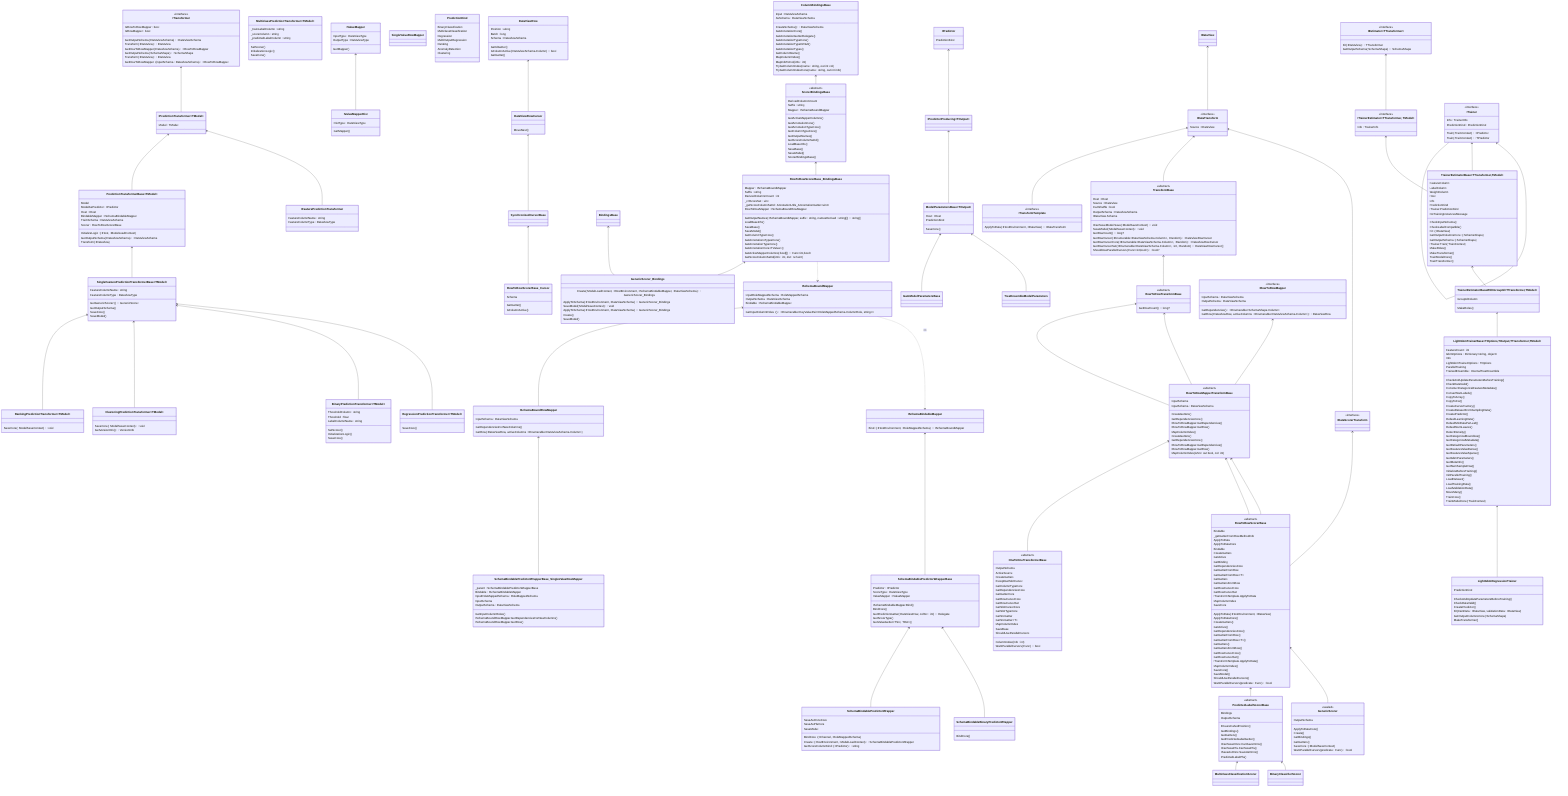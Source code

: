 classDiagram 

    class ITransformer {
      GetOutputSchema(:DataViewSchema) : DataViewSchema
      Transform(:IDataView) : IDataView
      IsRowToRowMapper : bool
      GetRowToRowMapper(:DataViewSchema) : IRowToRowMapper
    }
    <<interface>> ITransformer

    class IPredictionTransformer~TModel~ {
      Model : TModel
    }

    ITransformer <-- IPredictionTransformer~TModel~
    
    class IFeaturePredictionTransformer {
        FeatureColumnName : string
        FeatureColumnType : DataViewType
    }

    IPredictionTransformer~TModel~ <-- IFeaturePredictionTransformer

    class PredictionTransformerBase~TModel~ {
        Model 
        ModelAsPredictor : IPredictor
        Host : IHost
        BindableMapper : ISchemaBindableMapper
        TrainSchema : DataViewSchema
        Scorer : RowToRowScorerBase
        InitializeLogic : (:IHost, :ModelLoadContext)
        GetOutputSchema(:DataViewSchema) : DataViewSchema
        Transform( :IDataView )
    }
    class SingleFeaturePredictionTransformerBase~TModel~ {
        FeatureColumnName : string
        FeatureColumnType : DataViewType
        GetGenericScorer: () : GenericScorer
        GetOutputSchema()
        SaveCore()
        SaveModel()
    }
    class RegressionPredictionTransformer~TModel~ {
        SaveCore()
    }
    class BinaryPredictionTransformer~TModel~ {
        ThresholdColumn : string
        Threshold : float
        LabelColumnName : string
        SetScorer() 
        InitializationLogic()
        SaveCore()
    }
    class MulticlassPredictionTransformer~TModel~ {
        _trainLabelColumn : string
        _scoreColumn : string
        _predictedLabelColumn : string
        SetScorer() 
        InitializationLogic()
        SaveCore()
    }
    class ClusteringPredictionTransformer~TModel~ {
        SaveCore(: ModelSaveContext) : void
        GetVersionInfo() : VersionInfo
    }
    class RankingPredictionTransformer~TModel~ {
        SaveCore(: ModelSaveContext) : void
    }

    IPredictionTransformer~TModel~ <-- PredictionTransformerBase  
    PredictionTransformerBase <-- SingleFeaturePredictionTransformerBase~TModel~
    SingleFeaturePredictionTransformerBase~TModel~ <-- RegressionPredictionTransformer~TModel~
    SingleFeaturePredictionTransformerBase~TModel~ <-- BinaryPredictionTransformer~TModel~
    SingleFeaturePredictionTransformerBase~TModel~ <-- ClusteringPredictionTransformer~TModel~
    SingleFeaturePredictionTransformerBase~TModel~ <-- RankingPredictionTransformer~TModel~

    class IValueMapper {
        InputType : DataViewType
        OutputType : DataViewType
        GetMapper()
    }
    class IValueMapperDist {
        DistType : DataViewType
        GetMapper()
    }
    IValueMapper <-- IValueMapperDist

    class ISchemaBindableMapper {
      Bind : (:IHostEnvironment, :RoleMappedSchema) : ISchemaBoundMapper
    }
    class SchemaBindablePredictorWrapperBase {
    Predictor : IPredictor
    ScoreType : DataViewType
    ValueMapper : IValueMapper
    ISchemaBindableMapper.Bind()
    BindCore()
    GetPredictionGetter(:DataViewRow, colSrc : int) : Delegate
    GetScoreType()
    GetValueGetter~TSrc, TDst~()
    }
    class SchemaBindablePredictorWrapper {
    BindCore : (:IChannel, :RoleMappedSchema)
    Create : (:HostEnvironment, :ModelLoadContext) : SchemaBindablePredictorWrapper
    GetScoreColumnKind : (:IPredictor) : string
    SaveAsOnnxCore
    SaveAsPfaCore
    SaveModel    
    }
    class SchemaBindableBinaryPredictorWrapper {
        BindCore()
    }
    ISchemaBindableMapper <-- SchemaBindablePredictorWrapperBase
    SchemaBindablePredictorWrapperBase <-- SchemaBindableBinaryPredictorWrapper 
    SchemaBindablePredictorWrapperBase <-- SchemaBindablePredictorWrapper 

    class SingleValueRowMapper

    class PredictionKind {
    BinaryClassification
    MulticlassClassification
    Regression
    MultiOutputRegression
    Ranking
    AnomalyDetection
    Clustering
    }

    %% The transform tree

    class IDataView
    class IDataTransform {
      Source : IDataView
    }
    <<interface>> IDataTransform
    class TransformBase {
        Host : IHost 
        Source : IDataView
        CanShuffle : bool
        OutputSchema : DataViewSchema
        IDataView.Schema
        ICanSaveModel.Save(:ModelSaveContext) : void
        SaveModel(:ModelSaveContext) : void
        GetRowCount() : long?
        GetRowCursor(:IEnumerable~DataViewSchema.Column~, :Random) : DataViewRowCursor
        GetRowCursorCore(:IEnumerable~DataViewSchema.Column~, :Random) : DataViewRowCursor
        GetRowCursorSet(:IEnumerable~DataViewSchema.Column~, :int, :Random) : DataViewRowCursor[]
        ShouldUseParallelCursors(:Func~int,bool~) : bool?
    }
    <<abstract>> TransformBase
    class RowToRowTransformBase {
      GetRowCount() : long?
    }
    <<abstract>> RowToRowTransformBase
    class RowToRowMapperTransformBase {
      InputSchema
      CreateGetters()
      GetDependenciesCore()
      IRowToRowMapper.GetDependencies()
      IRowToRowMapper.GetRow()
      MapColumnIndex()
    }

    class IDataScorerTransform {
    }
    <<interface>> IDataScorerTransform
    IDataTransform <-- IDataScorerTransform

    class RowToRowScorerBase {
      Bindable
      ApplyToData (:IHostEnvironment, :IDataView)
      ApplyToDataCore()
      CreateGetters()
      GetActive()
      GetDependenciesCore()
      GetGetterFromRow()
      GetGetterFromRow~T~()
      GetGetters()
      GetGettersFromRow()
      GetRowCursorCore()
      GetRowCursorSet()
      ITransformTemplate.ApplyToData()
      MapColumnIndex()
      SaveCore()
      SaveModel()
      ShouldUseParallelCursors()
      WantParallelCursors(predicate : Func<int, bool>) : bool
    }
    <<abstract>> RowToRowScorerBase
    IDataScorerTransform <-- RowToRowScorerBase

    class GenericScorer {
      OutputSchema
      ApplyToDataCore()
      Create()
      GetBindings()
      GetGetters()
      SaveCore : (:ModelSaveContext)
      WantParallelCursors(predicate : Func<int, bool>) : bool
    }
    <<sealed>> GenericScorer

    class GenericScorer_Bindings {
      Create(:ModelLoadContext, :IHostEnvironment, :ISchemaBindableMapper, :DataViewSchema) : GenericScorer_Bindings
      ApplyToSchema(:IHostEnvironment, :DataViewSchema) : GenericScorer_Bindings
      SaveModel(:ModelSaveContext) : void
    }

    BindingsBase <-- GenericScorer_Bindings
    
    class BinaryClassifierScorer
    class PredictedLabelScorerBase {
        Bindings
        OutputSchema
        EnsureCahedPosition()
        GetBindings()
        GetGetters()
        GetPredictedLabelGetter()
        ICanSaveOnnx.CanSaveOnnx()
        ICanSavePfa.CanSavePfa()
        ISaveAsOnnx.SaveAsOnnx()
        PredictedLabelPfa()
    }
    IDataView <-- IDataTransform
    IDataTransform <-- TransformBase
    TransformBase <-- RowToRowTransformBase
    RowToRowTransformBase <-- RowToRowMapperTransformBase 
    RowToRowMapperTransformBase <-- RowToRowScorerBase
    RowToRowScorerBase <-- GenericScorer
    PredictedLabelScorerBase <-- BinaryClassifierScorer
    RowToRowScorerBase <-- PredictedLabelScorerBase

    class BinaryClassifierScorer
    class PredictedLabelScorerBase

    class GenericScorer_Bindings {
      ApplyToSchema(:IHostEnvironment, :DataViewSchema) : GenericScorer_Bindings 
      Create()
      SaveModel()
    }
    class RowToRowScorerBase_BindingsBase {
      Mapper : ISchemaBoundMapper
      Suffix : string
      DerivedColumnnCount : int
      _crtScoreSet : uint
      _getScoreColumnSetId : AnnotationUtils_AnnontationGetter~uint~
      RowToRowMapper : ISchemaBoundRowMapper
      GetOutputNames(:ISchemaBoundMapper, suffix : string, namesDerived : string[]) : string[]
      LoadBaseInfo()
      SaveBase()
      SaveModel()
      GetColumnTypeCore()
      GetAnnotationsTypesCore()
      GetAnnotationTypeCore()
      GetAnnotationCore~TValue~()
      GetActiveMapperColumns(:bool[]) : Func~int,bool~
      GetScoreColumnSetId(iinfo : int, dst : ref uint)
    }
    RowToRowScorerBase_BindingsBase ..> ISchemaBoundMapper
    class ScorerBindingsBase {
      DerivedColumnnCount
      Suffix : string
      Mapper : ISchemaBoundMapper
      GetActiveMapperColumns()
      GetAnnotationCore()
      GetAnnotationTypeCore()
      GetColumnTypeCore()
      GetOutputNames()
      GetScoreColumnSetId()
      LoadBaseInfo()
      SaveBase()
      SaveModel()
      ScorerBindingsBase()
    }
    <<abstract>> ScorerBindingsBase
    class ColumnBindingsBase {
      Input : DataViewSchema
      AsSchema : DataViewSchema
      CreateSchema() : DataViewSchema
      GetAnnotationCore()
      GetAnnotationGetterDelegate()
      GetAnnotationTypeCore()
      GetAnnotationTypeOrNull()
      GetAnnotationTypes()
      GetColumnName()
      MapColumnIndex()
      MapInfoToCol(iinfo : int)
      TryGetColumnIndex(name : string, out int col)
      TryGetColumnIndexCore(name : string, out int info)
    }
    RowToRowScorerBase_BindingsBase <-- GenericScorer_Bindings
    ScorerBindingsBase <-- RowToRowScorerBase_BindingsBase
    ColumnBindingsBase <-- ScorerBindingsBase

    class DataViewRow {
      Position : ulong
      Batch : long
      Schema : DataViewSchema
      GetIdGetter()
      IsColumnActive(:DataViewSchema.Column) : bool
      GetGetter()
    }
    class DataViewRowCursor {
      MoveNext()
    }
    class SynchronizedCursorBase
    class RowToRowScorerBase_Cursor {
      Schema
      GetGetter()
      IsColumnActive()
    }
    DataViewRow <-- DataViewRowCursor
    DataViewRowCursor <-- SynchronizedCursorBase
    SynchronizedCursorBase <-- RowToRowScorerBase_Cursor

    class IPredictor {
        PredictionKind
    }
    class IPredictorProducing~TOutput~
    class ModelParametersBase~TOutput~ {
        Host : IHost 
        PredictionKind
        SaveCore()
    }
    class TreeEnsembleModelParameters
    class GamModelParametersBase
    IPredictor <-- IPredictorProducing
    IPredictorProducing <-- ModelParametersBase 
    ModelParametersBase <-- TreeEnsembleModelParameters
    ModelParametersBase <-- GamModelParametersBase

    class ISchemaBoundMapper {
      InputRoleMappedSchema : RoleMappedSchema
      OutputSchema : DataViewSchema
      Bindable : ISchemaBindableMapper
      GetInputColumnRoles : () : IEnumerable~KeyValuePair~RoleMappedSchema.ColumnRole, string~~
    }
    ISchemaBoundMapper ..> ISchemaBindableMapper : <<use>>
    class ISchemaBoundRowMapper {
        InputSchema : DataViewSchema
        GetDependenciesForNewColumns()
        GetRow(:DataViewRow, activeColumns : IEnumerable~DataViewSchema.Column~)
    }
    class SchemaBindablePredictorWrapperBase_SingleValueRowMapper {
        _parent : SchemaBindablePredictorWrapperBase
        Bindable : ISchemaBindableMapper
        InputRoleMappedSchema : RoleMappedSchema
        InputSchema
        OutputSchema : DataViewSchema
        GetInputColumnRoles()
        ISchemaBoundRowMapper.GetDependenciesForNewColumns()
        ISchemaBoundRowMapper.GetRow()
    }
    ISchemaBoundMapper <-- ISchemaBoundRowMapper
    ISchemaBoundRowMapper <-- SchemaBindablePredictorWrapperBase_SingleValueRowMapper

    class IRowToRowMapper {
      InputSchema : DataViewSchema
      OutputSchema : DataViewSchema
      GetDependencies() : IEnumerable~SchemaShape.Column~ 
      GetRow(:DataViewRow, activeColumns : IEnumerable~DataViewSchema.Column~) : DataViewRow
    }
    <<interface>> IRowToRowMapper

    class IEstimator~TTransformer~ {
      Fit(:IDataView) : TTransformer
      GetOutputSchema(:SchemaShape) : SchemaShape
    }
    <<interface>> IEstimator~TTransformer~

    class ITransformer {
      GetOutputSchema(:SchemaShape) : SchemaShape
      Transform(:IDataView) : IDataView
      IsRowMapper : bool
      GetRowToRowMapper :(inputSchema : DataViewSchema) : IRowToRowMapper
    }    

    class ITrainerEstimator~TTransformer, TModel~ {
      Info : TrainerInfo
    }
    <<interface>> ITrainerEstimator~TTransformer, TModel~
    IEstimator~TTransformer~ <-- ITrainerEstimator~TTransformer, TModel~

    class ITrainer {
      Info : TrainerInfo
      PredictionKind : PredictionKind
      Train(:TrainContext) : IPredictor
    }
    <<interface>> ITrainer

    class ITrainer~TPredictor~ {
      Train(:TrainContext) : TPredictor
    }
    <<interface>> ITrainer~TPredictor~ 
    ITrainer <-- ITrainer~TPredictor~ 

    class TrainerEstimatorBase~TTransformer,TModel~ {
      FeatureColumn
      LabelColumn
      WeightColumn
      Host
      Info
      PredictionKind
      ITrainer.PredictionKind
      NoTrainingInstancesMessage
      CheckInputSchema()
      CheckLabelCompatible()
      Fit : (:IDataView) 
      GetOutputColumnsCore : (:SchemaShape)
      GetOutputSchema : (:SchemaShape)
      ITrainer.Train(:TrainContext)
      MakeRoles()
      MakeTransformer()
      TrainModelCore()
      TrainTransformer()
    }
    ITrainerEstimator~TTransformer, TModel~ <-- TrainerEstimatorBase~TTransformer,TModel~
    ITrainer~TPredictor~ <-- TrainerEstimatorBase~TTransformer,TModel~

    class TrainerEstimatorBaseWithGroupId~TTransformer,TModel~ {
        GroupIdColumn
        MakeRoles()
    }
    TrainerEstimatorBase~TTransformer,TModel~  <-- TrainerEstimatorBaseWithGroupId~TTransformer,TModel~

    class LightGbmTrainerBase~TOptions,TOutput,TTransformer,TModel~ {
      FeatureCount : int
      GbmOptions : Dictionary~string, object~
      Info
      LightGbmTrainerOptions : TOptions
      ParallelTraining
      TrainedEnsemble : InternalTreeEnsemble
      CheckAndUpdateParametersBeforeTraining()
      CheckDataValid()
      ConstructCategoricalFeatureMetadata()
      ConvertNanLabels()
      CopyToArray()
      CopyToCsr()
      CreateCursorFactory()
      CreateDatasetFromSamplingData()
      CreatePredictor()
      DefaultLearningRate()
      DefaultMinDataPerLeaf()
      DefaultNumLeaves()
      DetectDensity()
      GetCategoricalBoundires()
      GetCategoricalMetadata()
      GetDefaultParameters()
      GetFeatureValueDense()
      GetFeatureValueSparse()
      GetGbmParameters()
      GetMetaInfo()
      GetNumSampleRow()
      InitializeBeforeTraining()
      InitParallelTraining()
      LoadDataset()
      LoadTrainingData()
      LoadValidationData()
      MoveMany()
      TrainCore()
      TrainModelCore(:TrainContext)
    }
    TrainerEstimatorBaseWithGroupId~TTransformer,TModel~ <-- LightGbmTrainerBase~TOptions,TOutput,TTransformer,TModel~

    class LightGbmRegressionTrainer {
      PredictionKind
      CheckAndUpdateParametersBeforeTraining()
      CheckDataValid()
      CreatePredictor()
      Fit(trainData : IDataView, validationData : IDataView)
      GetOutputColumnsCore(:SchemaShape)
      MakeTransformer()
    }
    LightGbmTrainerBase~TOptions,float,TTransformer,TModel~ <-- LightGbmRegressionTrainer

    class ITransformTemplate {
      ApplyToData(:IHostEnvironment, :IDataView) : IDataTransform
    }
    <<interface>> ITransformTemplate
    IDataTransform <-- ITransformTemplate
    class IDataScorerTransform {
    }
    <<interface>> IDataScorerTransform
    class RowToRowMapperTransformBase {
      InputSchema : DataViewSchema
      CreateGetters()
      GetDependenciesCore()
      IRowToRowMapper.GetDependencies()
      IRowToRowMapper.GetRow()
      MapColumnIndex(isSrc: out bool, col: int)
    }
    <<abstract>> RowToRowMapperTransformBase
    RowToRowTransformBase <-- RowToRowMapperTransformBase
    IRowToRowMapper <-- RowToRowMapperTransformBase
    class RowToRowScorerBase {
      _getGetterFromRowMethodInfo
      ApplyToData
      ApplyToDataCore
      Bindable
      CreateGetters
      GetActive
      GetBinding
      GetDependenciesCore
      GetGetterFromRow
      GetGetterFromRow~T~
      GetGetters
      GetGettersFromRow
      GetRowCursorCore
      GetRowCursorSet
      ITransformTemplate.ApplyToData
      MapColumnIndex
      SaveCore
    }
    <<abstract>> RowToRowScorerBase
    RowToRowMapperTransformBase <-- RowToRowScorerBase
    class PredictedLabelScorerBase {
    }
    <<abstract>> PredictedLabelScorerBase

    class MulticlassClassificationScorer {
    }
    PredictedLabelScorerBase <-- MulticlassClassificationScorer 
    
    class OneToOneTransformerBase {
      OutputSchema
      ActiveSource
      ColumnIndex (info : int)
      CreateGetters
      ExceptGetSlotCursor
      GetColumnTypeCore
      GetDependenciesCore
      GetGetterCore
      GetRowCursorCore
      GetRowCursorSet
      GetSlotCursorCore
      GetSlotTypeCore
      GetSrcGetter
      GetSrcGetter~T~
      MapColumnIndex
      SaveBase
      ShouldUseParallelCursors
      WantParallelCursors(:Func<int, bool>) : bool
    }
    <<abstract>> OneToOneTransformerBase
    RowToRowMapperTransformBase <-- OneToOneTransformerBase